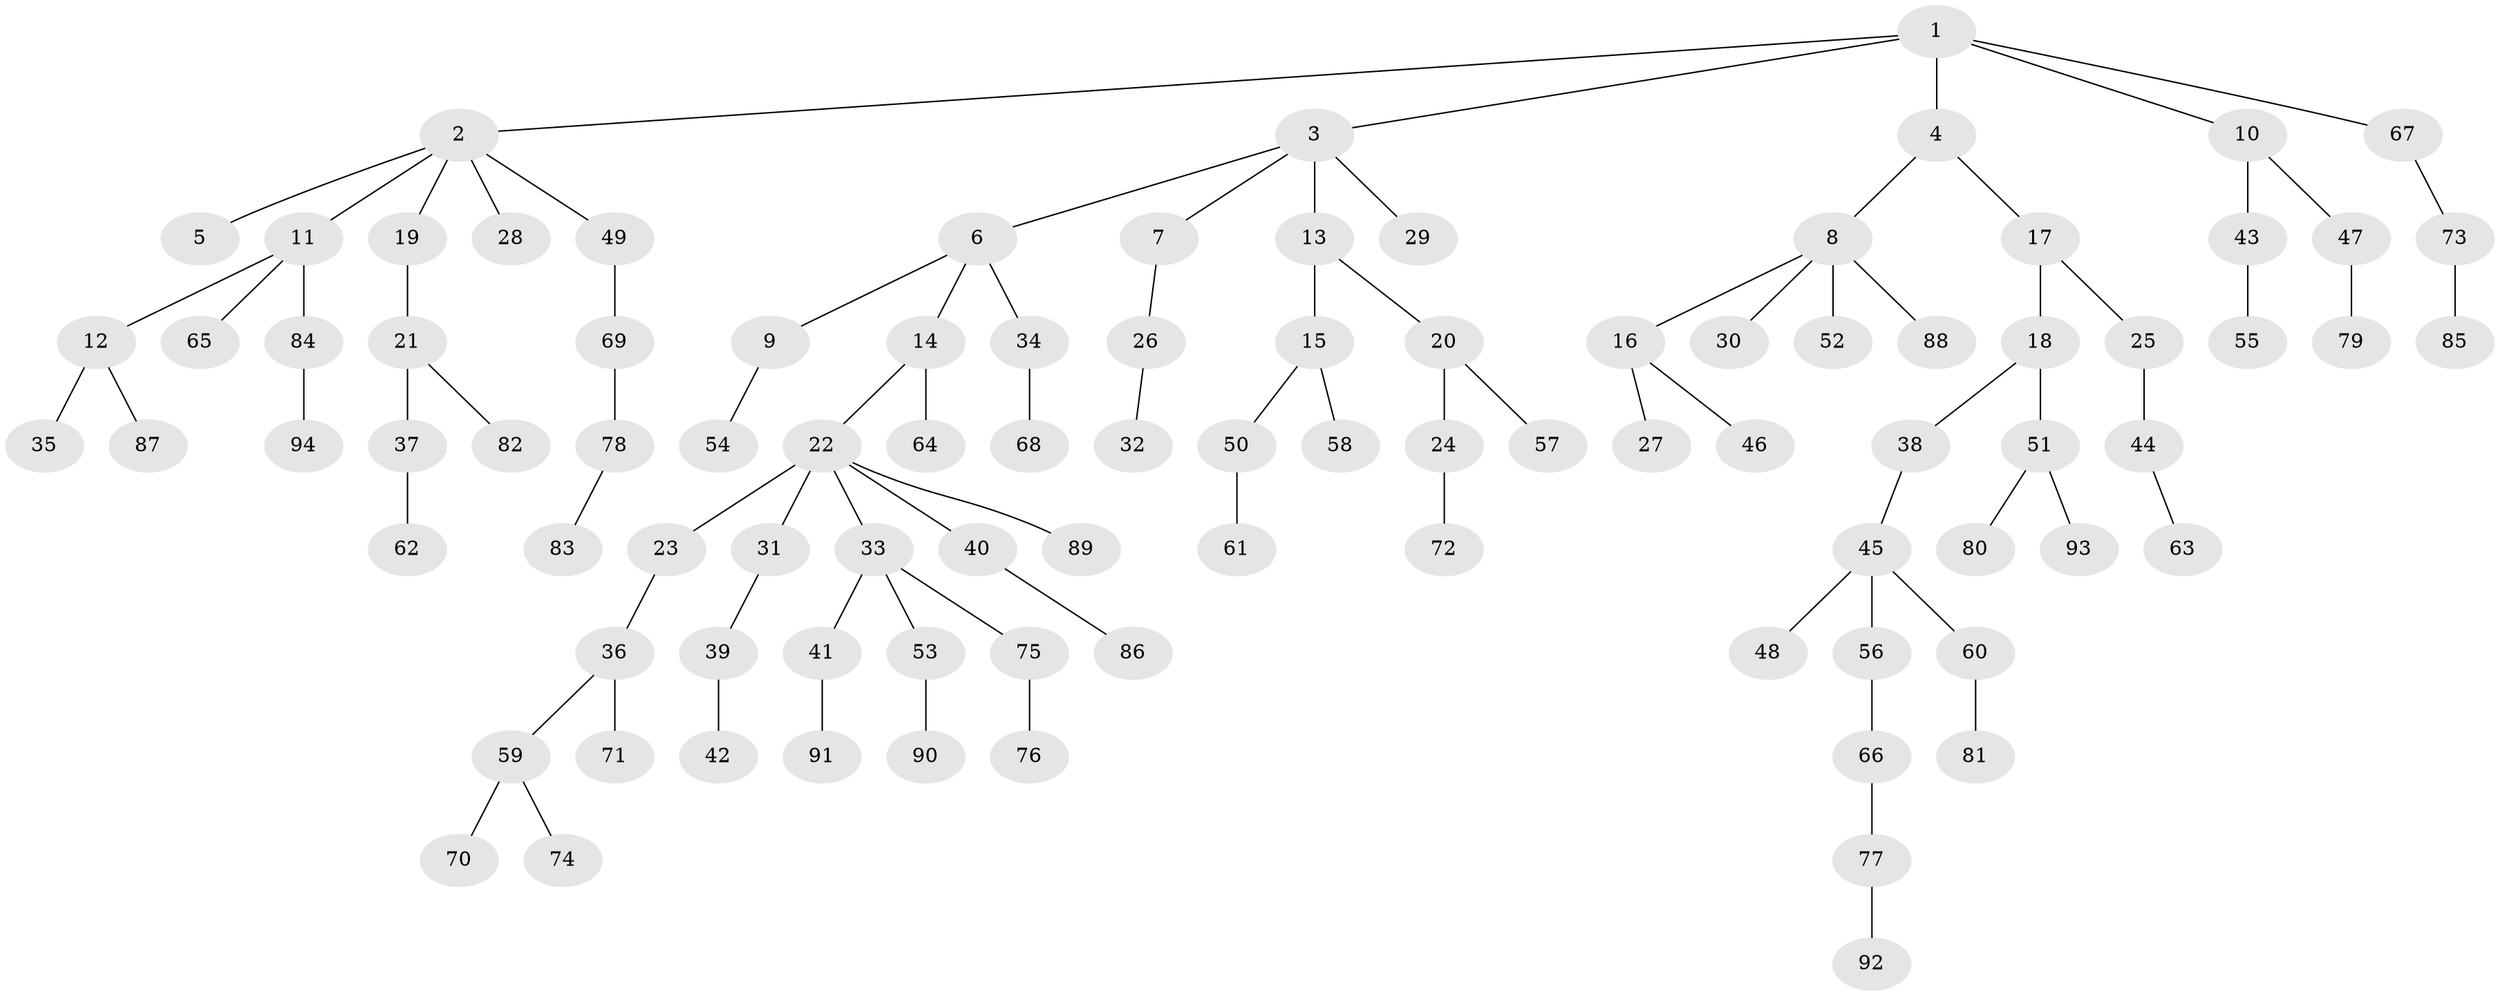 // Generated by graph-tools (version 1.1) at 2025/36/03/09/25 02:36:52]
// undirected, 94 vertices, 93 edges
graph export_dot {
graph [start="1"]
  node [color=gray90,style=filled];
  1;
  2;
  3;
  4;
  5;
  6;
  7;
  8;
  9;
  10;
  11;
  12;
  13;
  14;
  15;
  16;
  17;
  18;
  19;
  20;
  21;
  22;
  23;
  24;
  25;
  26;
  27;
  28;
  29;
  30;
  31;
  32;
  33;
  34;
  35;
  36;
  37;
  38;
  39;
  40;
  41;
  42;
  43;
  44;
  45;
  46;
  47;
  48;
  49;
  50;
  51;
  52;
  53;
  54;
  55;
  56;
  57;
  58;
  59;
  60;
  61;
  62;
  63;
  64;
  65;
  66;
  67;
  68;
  69;
  70;
  71;
  72;
  73;
  74;
  75;
  76;
  77;
  78;
  79;
  80;
  81;
  82;
  83;
  84;
  85;
  86;
  87;
  88;
  89;
  90;
  91;
  92;
  93;
  94;
  1 -- 2;
  1 -- 3;
  1 -- 4;
  1 -- 10;
  1 -- 67;
  2 -- 5;
  2 -- 11;
  2 -- 19;
  2 -- 28;
  2 -- 49;
  3 -- 6;
  3 -- 7;
  3 -- 13;
  3 -- 29;
  4 -- 8;
  4 -- 17;
  6 -- 9;
  6 -- 14;
  6 -- 34;
  7 -- 26;
  8 -- 16;
  8 -- 30;
  8 -- 52;
  8 -- 88;
  9 -- 54;
  10 -- 43;
  10 -- 47;
  11 -- 12;
  11 -- 65;
  11 -- 84;
  12 -- 35;
  12 -- 87;
  13 -- 15;
  13 -- 20;
  14 -- 22;
  14 -- 64;
  15 -- 50;
  15 -- 58;
  16 -- 27;
  16 -- 46;
  17 -- 18;
  17 -- 25;
  18 -- 38;
  18 -- 51;
  19 -- 21;
  20 -- 24;
  20 -- 57;
  21 -- 37;
  21 -- 82;
  22 -- 23;
  22 -- 31;
  22 -- 33;
  22 -- 40;
  22 -- 89;
  23 -- 36;
  24 -- 72;
  25 -- 44;
  26 -- 32;
  31 -- 39;
  33 -- 41;
  33 -- 53;
  33 -- 75;
  34 -- 68;
  36 -- 59;
  36 -- 71;
  37 -- 62;
  38 -- 45;
  39 -- 42;
  40 -- 86;
  41 -- 91;
  43 -- 55;
  44 -- 63;
  45 -- 48;
  45 -- 56;
  45 -- 60;
  47 -- 79;
  49 -- 69;
  50 -- 61;
  51 -- 80;
  51 -- 93;
  53 -- 90;
  56 -- 66;
  59 -- 70;
  59 -- 74;
  60 -- 81;
  66 -- 77;
  67 -- 73;
  69 -- 78;
  73 -- 85;
  75 -- 76;
  77 -- 92;
  78 -- 83;
  84 -- 94;
}

